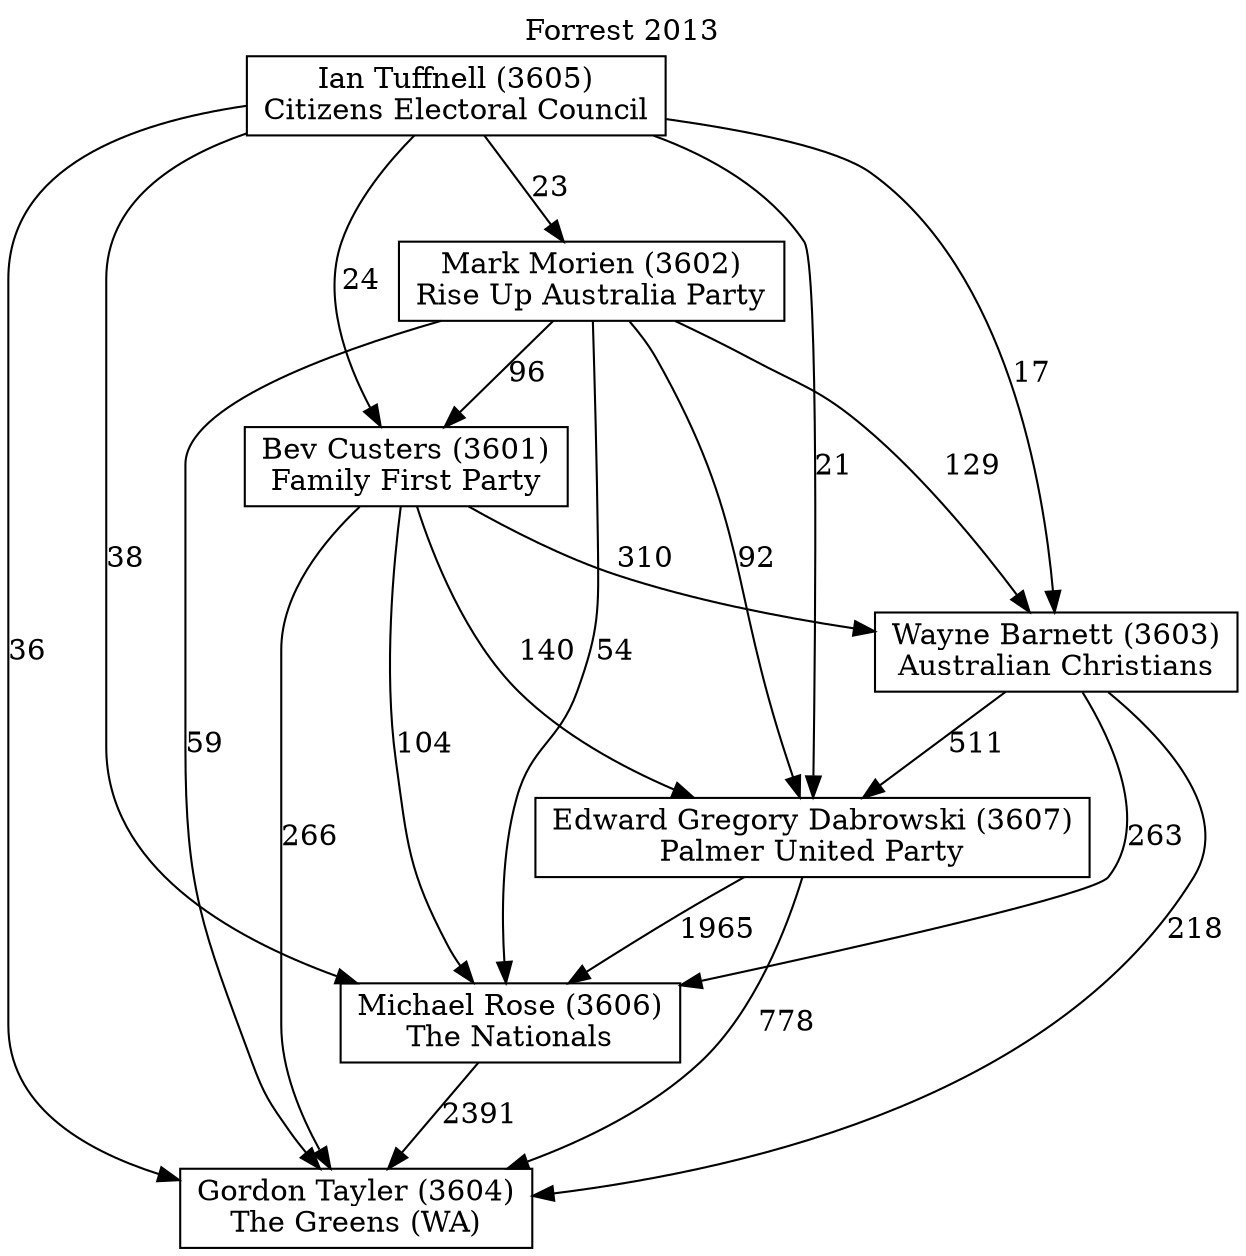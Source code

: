 // House preference flow
digraph "Gordon Tayler (3604)_Forrest_2013" {
	graph [label="Forrest 2013" labelloc=t mclimit=10]
	node [shape=box]
	"Gordon Tayler (3604)" [label="Gordon Tayler (3604)
The Greens (WA)"]
	"Michael Rose (3606)" [label="Michael Rose (3606)
The Nationals"]
	"Edward Gregory Dabrowski (3607)" [label="Edward Gregory Dabrowski (3607)
Palmer United Party"]
	"Wayne Barnett (3603)" [label="Wayne Barnett (3603)
Australian Christians"]
	"Bev Custers (3601)" [label="Bev Custers (3601)
Family First Party"]
	"Mark Morien (3602)" [label="Mark Morien (3602)
Rise Up Australia Party"]
	"Ian Tuffnell (3605)" [label="Ian Tuffnell (3605)
Citizens Electoral Council"]
	"Gordon Tayler (3604)" [label="Gordon Tayler (3604)
The Greens (WA)"]
	"Edward Gregory Dabrowski (3607)" [label="Edward Gregory Dabrowski (3607)
Palmer United Party"]
	"Wayne Barnett (3603)" [label="Wayne Barnett (3603)
Australian Christians"]
	"Bev Custers (3601)" [label="Bev Custers (3601)
Family First Party"]
	"Mark Morien (3602)" [label="Mark Morien (3602)
Rise Up Australia Party"]
	"Ian Tuffnell (3605)" [label="Ian Tuffnell (3605)
Citizens Electoral Council"]
	"Gordon Tayler (3604)" [label="Gordon Tayler (3604)
The Greens (WA)"]
	"Wayne Barnett (3603)" [label="Wayne Barnett (3603)
Australian Christians"]
	"Bev Custers (3601)" [label="Bev Custers (3601)
Family First Party"]
	"Mark Morien (3602)" [label="Mark Morien (3602)
Rise Up Australia Party"]
	"Ian Tuffnell (3605)" [label="Ian Tuffnell (3605)
Citizens Electoral Council"]
	"Gordon Tayler (3604)" [label="Gordon Tayler (3604)
The Greens (WA)"]
	"Bev Custers (3601)" [label="Bev Custers (3601)
Family First Party"]
	"Mark Morien (3602)" [label="Mark Morien (3602)
Rise Up Australia Party"]
	"Ian Tuffnell (3605)" [label="Ian Tuffnell (3605)
Citizens Electoral Council"]
	"Gordon Tayler (3604)" [label="Gordon Tayler (3604)
The Greens (WA)"]
	"Mark Morien (3602)" [label="Mark Morien (3602)
Rise Up Australia Party"]
	"Ian Tuffnell (3605)" [label="Ian Tuffnell (3605)
Citizens Electoral Council"]
	"Gordon Tayler (3604)" [label="Gordon Tayler (3604)
The Greens (WA)"]
	"Ian Tuffnell (3605)" [label="Ian Tuffnell (3605)
Citizens Electoral Council"]
	"Ian Tuffnell (3605)" [label="Ian Tuffnell (3605)
Citizens Electoral Council"]
	"Mark Morien (3602)" [label="Mark Morien (3602)
Rise Up Australia Party"]
	"Ian Tuffnell (3605)" [label="Ian Tuffnell (3605)
Citizens Electoral Council"]
	"Ian Tuffnell (3605)" [label="Ian Tuffnell (3605)
Citizens Electoral Council"]
	"Bev Custers (3601)" [label="Bev Custers (3601)
Family First Party"]
	"Mark Morien (3602)" [label="Mark Morien (3602)
Rise Up Australia Party"]
	"Ian Tuffnell (3605)" [label="Ian Tuffnell (3605)
Citizens Electoral Council"]
	"Bev Custers (3601)" [label="Bev Custers (3601)
Family First Party"]
	"Ian Tuffnell (3605)" [label="Ian Tuffnell (3605)
Citizens Electoral Council"]
	"Ian Tuffnell (3605)" [label="Ian Tuffnell (3605)
Citizens Electoral Council"]
	"Mark Morien (3602)" [label="Mark Morien (3602)
Rise Up Australia Party"]
	"Ian Tuffnell (3605)" [label="Ian Tuffnell (3605)
Citizens Electoral Council"]
	"Ian Tuffnell (3605)" [label="Ian Tuffnell (3605)
Citizens Electoral Council"]
	"Wayne Barnett (3603)" [label="Wayne Barnett (3603)
Australian Christians"]
	"Bev Custers (3601)" [label="Bev Custers (3601)
Family First Party"]
	"Mark Morien (3602)" [label="Mark Morien (3602)
Rise Up Australia Party"]
	"Ian Tuffnell (3605)" [label="Ian Tuffnell (3605)
Citizens Electoral Council"]
	"Wayne Barnett (3603)" [label="Wayne Barnett (3603)
Australian Christians"]
	"Mark Morien (3602)" [label="Mark Morien (3602)
Rise Up Australia Party"]
	"Ian Tuffnell (3605)" [label="Ian Tuffnell (3605)
Citizens Electoral Council"]
	"Wayne Barnett (3603)" [label="Wayne Barnett (3603)
Australian Christians"]
	"Ian Tuffnell (3605)" [label="Ian Tuffnell (3605)
Citizens Electoral Council"]
	"Ian Tuffnell (3605)" [label="Ian Tuffnell (3605)
Citizens Electoral Council"]
	"Mark Morien (3602)" [label="Mark Morien (3602)
Rise Up Australia Party"]
	"Ian Tuffnell (3605)" [label="Ian Tuffnell (3605)
Citizens Electoral Council"]
	"Ian Tuffnell (3605)" [label="Ian Tuffnell (3605)
Citizens Electoral Council"]
	"Bev Custers (3601)" [label="Bev Custers (3601)
Family First Party"]
	"Mark Morien (3602)" [label="Mark Morien (3602)
Rise Up Australia Party"]
	"Ian Tuffnell (3605)" [label="Ian Tuffnell (3605)
Citizens Electoral Council"]
	"Bev Custers (3601)" [label="Bev Custers (3601)
Family First Party"]
	"Ian Tuffnell (3605)" [label="Ian Tuffnell (3605)
Citizens Electoral Council"]
	"Ian Tuffnell (3605)" [label="Ian Tuffnell (3605)
Citizens Electoral Council"]
	"Mark Morien (3602)" [label="Mark Morien (3602)
Rise Up Australia Party"]
	"Ian Tuffnell (3605)" [label="Ian Tuffnell (3605)
Citizens Electoral Council"]
	"Ian Tuffnell (3605)" [label="Ian Tuffnell (3605)
Citizens Electoral Council"]
	"Edward Gregory Dabrowski (3607)" [label="Edward Gregory Dabrowski (3607)
Palmer United Party"]
	"Wayne Barnett (3603)" [label="Wayne Barnett (3603)
Australian Christians"]
	"Bev Custers (3601)" [label="Bev Custers (3601)
Family First Party"]
	"Mark Morien (3602)" [label="Mark Morien (3602)
Rise Up Australia Party"]
	"Ian Tuffnell (3605)" [label="Ian Tuffnell (3605)
Citizens Electoral Council"]
	"Edward Gregory Dabrowski (3607)" [label="Edward Gregory Dabrowski (3607)
Palmer United Party"]
	"Bev Custers (3601)" [label="Bev Custers (3601)
Family First Party"]
	"Mark Morien (3602)" [label="Mark Morien (3602)
Rise Up Australia Party"]
	"Ian Tuffnell (3605)" [label="Ian Tuffnell (3605)
Citizens Electoral Council"]
	"Edward Gregory Dabrowski (3607)" [label="Edward Gregory Dabrowski (3607)
Palmer United Party"]
	"Mark Morien (3602)" [label="Mark Morien (3602)
Rise Up Australia Party"]
	"Ian Tuffnell (3605)" [label="Ian Tuffnell (3605)
Citizens Electoral Council"]
	"Edward Gregory Dabrowski (3607)" [label="Edward Gregory Dabrowski (3607)
Palmer United Party"]
	"Ian Tuffnell (3605)" [label="Ian Tuffnell (3605)
Citizens Electoral Council"]
	"Ian Tuffnell (3605)" [label="Ian Tuffnell (3605)
Citizens Electoral Council"]
	"Mark Morien (3602)" [label="Mark Morien (3602)
Rise Up Australia Party"]
	"Ian Tuffnell (3605)" [label="Ian Tuffnell (3605)
Citizens Electoral Council"]
	"Ian Tuffnell (3605)" [label="Ian Tuffnell (3605)
Citizens Electoral Council"]
	"Bev Custers (3601)" [label="Bev Custers (3601)
Family First Party"]
	"Mark Morien (3602)" [label="Mark Morien (3602)
Rise Up Australia Party"]
	"Ian Tuffnell (3605)" [label="Ian Tuffnell (3605)
Citizens Electoral Council"]
	"Bev Custers (3601)" [label="Bev Custers (3601)
Family First Party"]
	"Ian Tuffnell (3605)" [label="Ian Tuffnell (3605)
Citizens Electoral Council"]
	"Ian Tuffnell (3605)" [label="Ian Tuffnell (3605)
Citizens Electoral Council"]
	"Mark Morien (3602)" [label="Mark Morien (3602)
Rise Up Australia Party"]
	"Ian Tuffnell (3605)" [label="Ian Tuffnell (3605)
Citizens Electoral Council"]
	"Ian Tuffnell (3605)" [label="Ian Tuffnell (3605)
Citizens Electoral Council"]
	"Wayne Barnett (3603)" [label="Wayne Barnett (3603)
Australian Christians"]
	"Bev Custers (3601)" [label="Bev Custers (3601)
Family First Party"]
	"Mark Morien (3602)" [label="Mark Morien (3602)
Rise Up Australia Party"]
	"Ian Tuffnell (3605)" [label="Ian Tuffnell (3605)
Citizens Electoral Council"]
	"Wayne Barnett (3603)" [label="Wayne Barnett (3603)
Australian Christians"]
	"Mark Morien (3602)" [label="Mark Morien (3602)
Rise Up Australia Party"]
	"Ian Tuffnell (3605)" [label="Ian Tuffnell (3605)
Citizens Electoral Council"]
	"Wayne Barnett (3603)" [label="Wayne Barnett (3603)
Australian Christians"]
	"Ian Tuffnell (3605)" [label="Ian Tuffnell (3605)
Citizens Electoral Council"]
	"Ian Tuffnell (3605)" [label="Ian Tuffnell (3605)
Citizens Electoral Council"]
	"Mark Morien (3602)" [label="Mark Morien (3602)
Rise Up Australia Party"]
	"Ian Tuffnell (3605)" [label="Ian Tuffnell (3605)
Citizens Electoral Council"]
	"Ian Tuffnell (3605)" [label="Ian Tuffnell (3605)
Citizens Electoral Council"]
	"Bev Custers (3601)" [label="Bev Custers (3601)
Family First Party"]
	"Mark Morien (3602)" [label="Mark Morien (3602)
Rise Up Australia Party"]
	"Ian Tuffnell (3605)" [label="Ian Tuffnell (3605)
Citizens Electoral Council"]
	"Bev Custers (3601)" [label="Bev Custers (3601)
Family First Party"]
	"Ian Tuffnell (3605)" [label="Ian Tuffnell (3605)
Citizens Electoral Council"]
	"Ian Tuffnell (3605)" [label="Ian Tuffnell (3605)
Citizens Electoral Council"]
	"Mark Morien (3602)" [label="Mark Morien (3602)
Rise Up Australia Party"]
	"Ian Tuffnell (3605)" [label="Ian Tuffnell (3605)
Citizens Electoral Council"]
	"Ian Tuffnell (3605)" [label="Ian Tuffnell (3605)
Citizens Electoral Council"]
	"Michael Rose (3606)" [label="Michael Rose (3606)
The Nationals"]
	"Edward Gregory Dabrowski (3607)" [label="Edward Gregory Dabrowski (3607)
Palmer United Party"]
	"Wayne Barnett (3603)" [label="Wayne Barnett (3603)
Australian Christians"]
	"Bev Custers (3601)" [label="Bev Custers (3601)
Family First Party"]
	"Mark Morien (3602)" [label="Mark Morien (3602)
Rise Up Australia Party"]
	"Ian Tuffnell (3605)" [label="Ian Tuffnell (3605)
Citizens Electoral Council"]
	"Michael Rose (3606)" [label="Michael Rose (3606)
The Nationals"]
	"Wayne Barnett (3603)" [label="Wayne Barnett (3603)
Australian Christians"]
	"Bev Custers (3601)" [label="Bev Custers (3601)
Family First Party"]
	"Mark Morien (3602)" [label="Mark Morien (3602)
Rise Up Australia Party"]
	"Ian Tuffnell (3605)" [label="Ian Tuffnell (3605)
Citizens Electoral Council"]
	"Michael Rose (3606)" [label="Michael Rose (3606)
The Nationals"]
	"Bev Custers (3601)" [label="Bev Custers (3601)
Family First Party"]
	"Mark Morien (3602)" [label="Mark Morien (3602)
Rise Up Australia Party"]
	"Ian Tuffnell (3605)" [label="Ian Tuffnell (3605)
Citizens Electoral Council"]
	"Michael Rose (3606)" [label="Michael Rose (3606)
The Nationals"]
	"Mark Morien (3602)" [label="Mark Morien (3602)
Rise Up Australia Party"]
	"Ian Tuffnell (3605)" [label="Ian Tuffnell (3605)
Citizens Electoral Council"]
	"Michael Rose (3606)" [label="Michael Rose (3606)
The Nationals"]
	"Ian Tuffnell (3605)" [label="Ian Tuffnell (3605)
Citizens Electoral Council"]
	"Ian Tuffnell (3605)" [label="Ian Tuffnell (3605)
Citizens Electoral Council"]
	"Mark Morien (3602)" [label="Mark Morien (3602)
Rise Up Australia Party"]
	"Ian Tuffnell (3605)" [label="Ian Tuffnell (3605)
Citizens Electoral Council"]
	"Ian Tuffnell (3605)" [label="Ian Tuffnell (3605)
Citizens Electoral Council"]
	"Bev Custers (3601)" [label="Bev Custers (3601)
Family First Party"]
	"Mark Morien (3602)" [label="Mark Morien (3602)
Rise Up Australia Party"]
	"Ian Tuffnell (3605)" [label="Ian Tuffnell (3605)
Citizens Electoral Council"]
	"Bev Custers (3601)" [label="Bev Custers (3601)
Family First Party"]
	"Ian Tuffnell (3605)" [label="Ian Tuffnell (3605)
Citizens Electoral Council"]
	"Ian Tuffnell (3605)" [label="Ian Tuffnell (3605)
Citizens Electoral Council"]
	"Mark Morien (3602)" [label="Mark Morien (3602)
Rise Up Australia Party"]
	"Ian Tuffnell (3605)" [label="Ian Tuffnell (3605)
Citizens Electoral Council"]
	"Ian Tuffnell (3605)" [label="Ian Tuffnell (3605)
Citizens Electoral Council"]
	"Wayne Barnett (3603)" [label="Wayne Barnett (3603)
Australian Christians"]
	"Bev Custers (3601)" [label="Bev Custers (3601)
Family First Party"]
	"Mark Morien (3602)" [label="Mark Morien (3602)
Rise Up Australia Party"]
	"Ian Tuffnell (3605)" [label="Ian Tuffnell (3605)
Citizens Electoral Council"]
	"Wayne Barnett (3603)" [label="Wayne Barnett (3603)
Australian Christians"]
	"Mark Morien (3602)" [label="Mark Morien (3602)
Rise Up Australia Party"]
	"Ian Tuffnell (3605)" [label="Ian Tuffnell (3605)
Citizens Electoral Council"]
	"Wayne Barnett (3603)" [label="Wayne Barnett (3603)
Australian Christians"]
	"Ian Tuffnell (3605)" [label="Ian Tuffnell (3605)
Citizens Electoral Council"]
	"Ian Tuffnell (3605)" [label="Ian Tuffnell (3605)
Citizens Electoral Council"]
	"Mark Morien (3602)" [label="Mark Morien (3602)
Rise Up Australia Party"]
	"Ian Tuffnell (3605)" [label="Ian Tuffnell (3605)
Citizens Electoral Council"]
	"Ian Tuffnell (3605)" [label="Ian Tuffnell (3605)
Citizens Electoral Council"]
	"Bev Custers (3601)" [label="Bev Custers (3601)
Family First Party"]
	"Mark Morien (3602)" [label="Mark Morien (3602)
Rise Up Australia Party"]
	"Ian Tuffnell (3605)" [label="Ian Tuffnell (3605)
Citizens Electoral Council"]
	"Bev Custers (3601)" [label="Bev Custers (3601)
Family First Party"]
	"Ian Tuffnell (3605)" [label="Ian Tuffnell (3605)
Citizens Electoral Council"]
	"Ian Tuffnell (3605)" [label="Ian Tuffnell (3605)
Citizens Electoral Council"]
	"Mark Morien (3602)" [label="Mark Morien (3602)
Rise Up Australia Party"]
	"Ian Tuffnell (3605)" [label="Ian Tuffnell (3605)
Citizens Electoral Council"]
	"Ian Tuffnell (3605)" [label="Ian Tuffnell (3605)
Citizens Electoral Council"]
	"Edward Gregory Dabrowski (3607)" [label="Edward Gregory Dabrowski (3607)
Palmer United Party"]
	"Wayne Barnett (3603)" [label="Wayne Barnett (3603)
Australian Christians"]
	"Bev Custers (3601)" [label="Bev Custers (3601)
Family First Party"]
	"Mark Morien (3602)" [label="Mark Morien (3602)
Rise Up Australia Party"]
	"Ian Tuffnell (3605)" [label="Ian Tuffnell (3605)
Citizens Electoral Council"]
	"Edward Gregory Dabrowski (3607)" [label="Edward Gregory Dabrowski (3607)
Palmer United Party"]
	"Bev Custers (3601)" [label="Bev Custers (3601)
Family First Party"]
	"Mark Morien (3602)" [label="Mark Morien (3602)
Rise Up Australia Party"]
	"Ian Tuffnell (3605)" [label="Ian Tuffnell (3605)
Citizens Electoral Council"]
	"Edward Gregory Dabrowski (3607)" [label="Edward Gregory Dabrowski (3607)
Palmer United Party"]
	"Mark Morien (3602)" [label="Mark Morien (3602)
Rise Up Australia Party"]
	"Ian Tuffnell (3605)" [label="Ian Tuffnell (3605)
Citizens Electoral Council"]
	"Edward Gregory Dabrowski (3607)" [label="Edward Gregory Dabrowski (3607)
Palmer United Party"]
	"Ian Tuffnell (3605)" [label="Ian Tuffnell (3605)
Citizens Electoral Council"]
	"Ian Tuffnell (3605)" [label="Ian Tuffnell (3605)
Citizens Electoral Council"]
	"Mark Morien (3602)" [label="Mark Morien (3602)
Rise Up Australia Party"]
	"Ian Tuffnell (3605)" [label="Ian Tuffnell (3605)
Citizens Electoral Council"]
	"Ian Tuffnell (3605)" [label="Ian Tuffnell (3605)
Citizens Electoral Council"]
	"Bev Custers (3601)" [label="Bev Custers (3601)
Family First Party"]
	"Mark Morien (3602)" [label="Mark Morien (3602)
Rise Up Australia Party"]
	"Ian Tuffnell (3605)" [label="Ian Tuffnell (3605)
Citizens Electoral Council"]
	"Bev Custers (3601)" [label="Bev Custers (3601)
Family First Party"]
	"Ian Tuffnell (3605)" [label="Ian Tuffnell (3605)
Citizens Electoral Council"]
	"Ian Tuffnell (3605)" [label="Ian Tuffnell (3605)
Citizens Electoral Council"]
	"Mark Morien (3602)" [label="Mark Morien (3602)
Rise Up Australia Party"]
	"Ian Tuffnell (3605)" [label="Ian Tuffnell (3605)
Citizens Electoral Council"]
	"Ian Tuffnell (3605)" [label="Ian Tuffnell (3605)
Citizens Electoral Council"]
	"Wayne Barnett (3603)" [label="Wayne Barnett (3603)
Australian Christians"]
	"Bev Custers (3601)" [label="Bev Custers (3601)
Family First Party"]
	"Mark Morien (3602)" [label="Mark Morien (3602)
Rise Up Australia Party"]
	"Ian Tuffnell (3605)" [label="Ian Tuffnell (3605)
Citizens Electoral Council"]
	"Wayne Barnett (3603)" [label="Wayne Barnett (3603)
Australian Christians"]
	"Mark Morien (3602)" [label="Mark Morien (3602)
Rise Up Australia Party"]
	"Ian Tuffnell (3605)" [label="Ian Tuffnell (3605)
Citizens Electoral Council"]
	"Wayne Barnett (3603)" [label="Wayne Barnett (3603)
Australian Christians"]
	"Ian Tuffnell (3605)" [label="Ian Tuffnell (3605)
Citizens Electoral Council"]
	"Ian Tuffnell (3605)" [label="Ian Tuffnell (3605)
Citizens Electoral Council"]
	"Mark Morien (3602)" [label="Mark Morien (3602)
Rise Up Australia Party"]
	"Ian Tuffnell (3605)" [label="Ian Tuffnell (3605)
Citizens Electoral Council"]
	"Ian Tuffnell (3605)" [label="Ian Tuffnell (3605)
Citizens Electoral Council"]
	"Bev Custers (3601)" [label="Bev Custers (3601)
Family First Party"]
	"Mark Morien (3602)" [label="Mark Morien (3602)
Rise Up Australia Party"]
	"Ian Tuffnell (3605)" [label="Ian Tuffnell (3605)
Citizens Electoral Council"]
	"Bev Custers (3601)" [label="Bev Custers (3601)
Family First Party"]
	"Ian Tuffnell (3605)" [label="Ian Tuffnell (3605)
Citizens Electoral Council"]
	"Ian Tuffnell (3605)" [label="Ian Tuffnell (3605)
Citizens Electoral Council"]
	"Mark Morien (3602)" [label="Mark Morien (3602)
Rise Up Australia Party"]
	"Ian Tuffnell (3605)" [label="Ian Tuffnell (3605)
Citizens Electoral Council"]
	"Ian Tuffnell (3605)" [label="Ian Tuffnell (3605)
Citizens Electoral Council"]
	"Michael Rose (3606)" -> "Gordon Tayler (3604)" [label=2391]
	"Edward Gregory Dabrowski (3607)" -> "Michael Rose (3606)" [label=1965]
	"Wayne Barnett (3603)" -> "Edward Gregory Dabrowski (3607)" [label=511]
	"Bev Custers (3601)" -> "Wayne Barnett (3603)" [label=310]
	"Mark Morien (3602)" -> "Bev Custers (3601)" [label=96]
	"Ian Tuffnell (3605)" -> "Mark Morien (3602)" [label=23]
	"Edward Gregory Dabrowski (3607)" -> "Gordon Tayler (3604)" [label=778]
	"Wayne Barnett (3603)" -> "Gordon Tayler (3604)" [label=218]
	"Bev Custers (3601)" -> "Gordon Tayler (3604)" [label=266]
	"Mark Morien (3602)" -> "Gordon Tayler (3604)" [label=59]
	"Ian Tuffnell (3605)" -> "Gordon Tayler (3604)" [label=36]
	"Ian Tuffnell (3605)" -> "Bev Custers (3601)" [label=24]
	"Mark Morien (3602)" -> "Wayne Barnett (3603)" [label=129]
	"Ian Tuffnell (3605)" -> "Wayne Barnett (3603)" [label=17]
	"Bev Custers (3601)" -> "Edward Gregory Dabrowski (3607)" [label=140]
	"Mark Morien (3602)" -> "Edward Gregory Dabrowski (3607)" [label=92]
	"Ian Tuffnell (3605)" -> "Edward Gregory Dabrowski (3607)" [label=21]
	"Wayne Barnett (3603)" -> "Michael Rose (3606)" [label=263]
	"Bev Custers (3601)" -> "Michael Rose (3606)" [label=104]
	"Mark Morien (3602)" -> "Michael Rose (3606)" [label=54]
	"Ian Tuffnell (3605)" -> "Michael Rose (3606)" [label=38]
}
